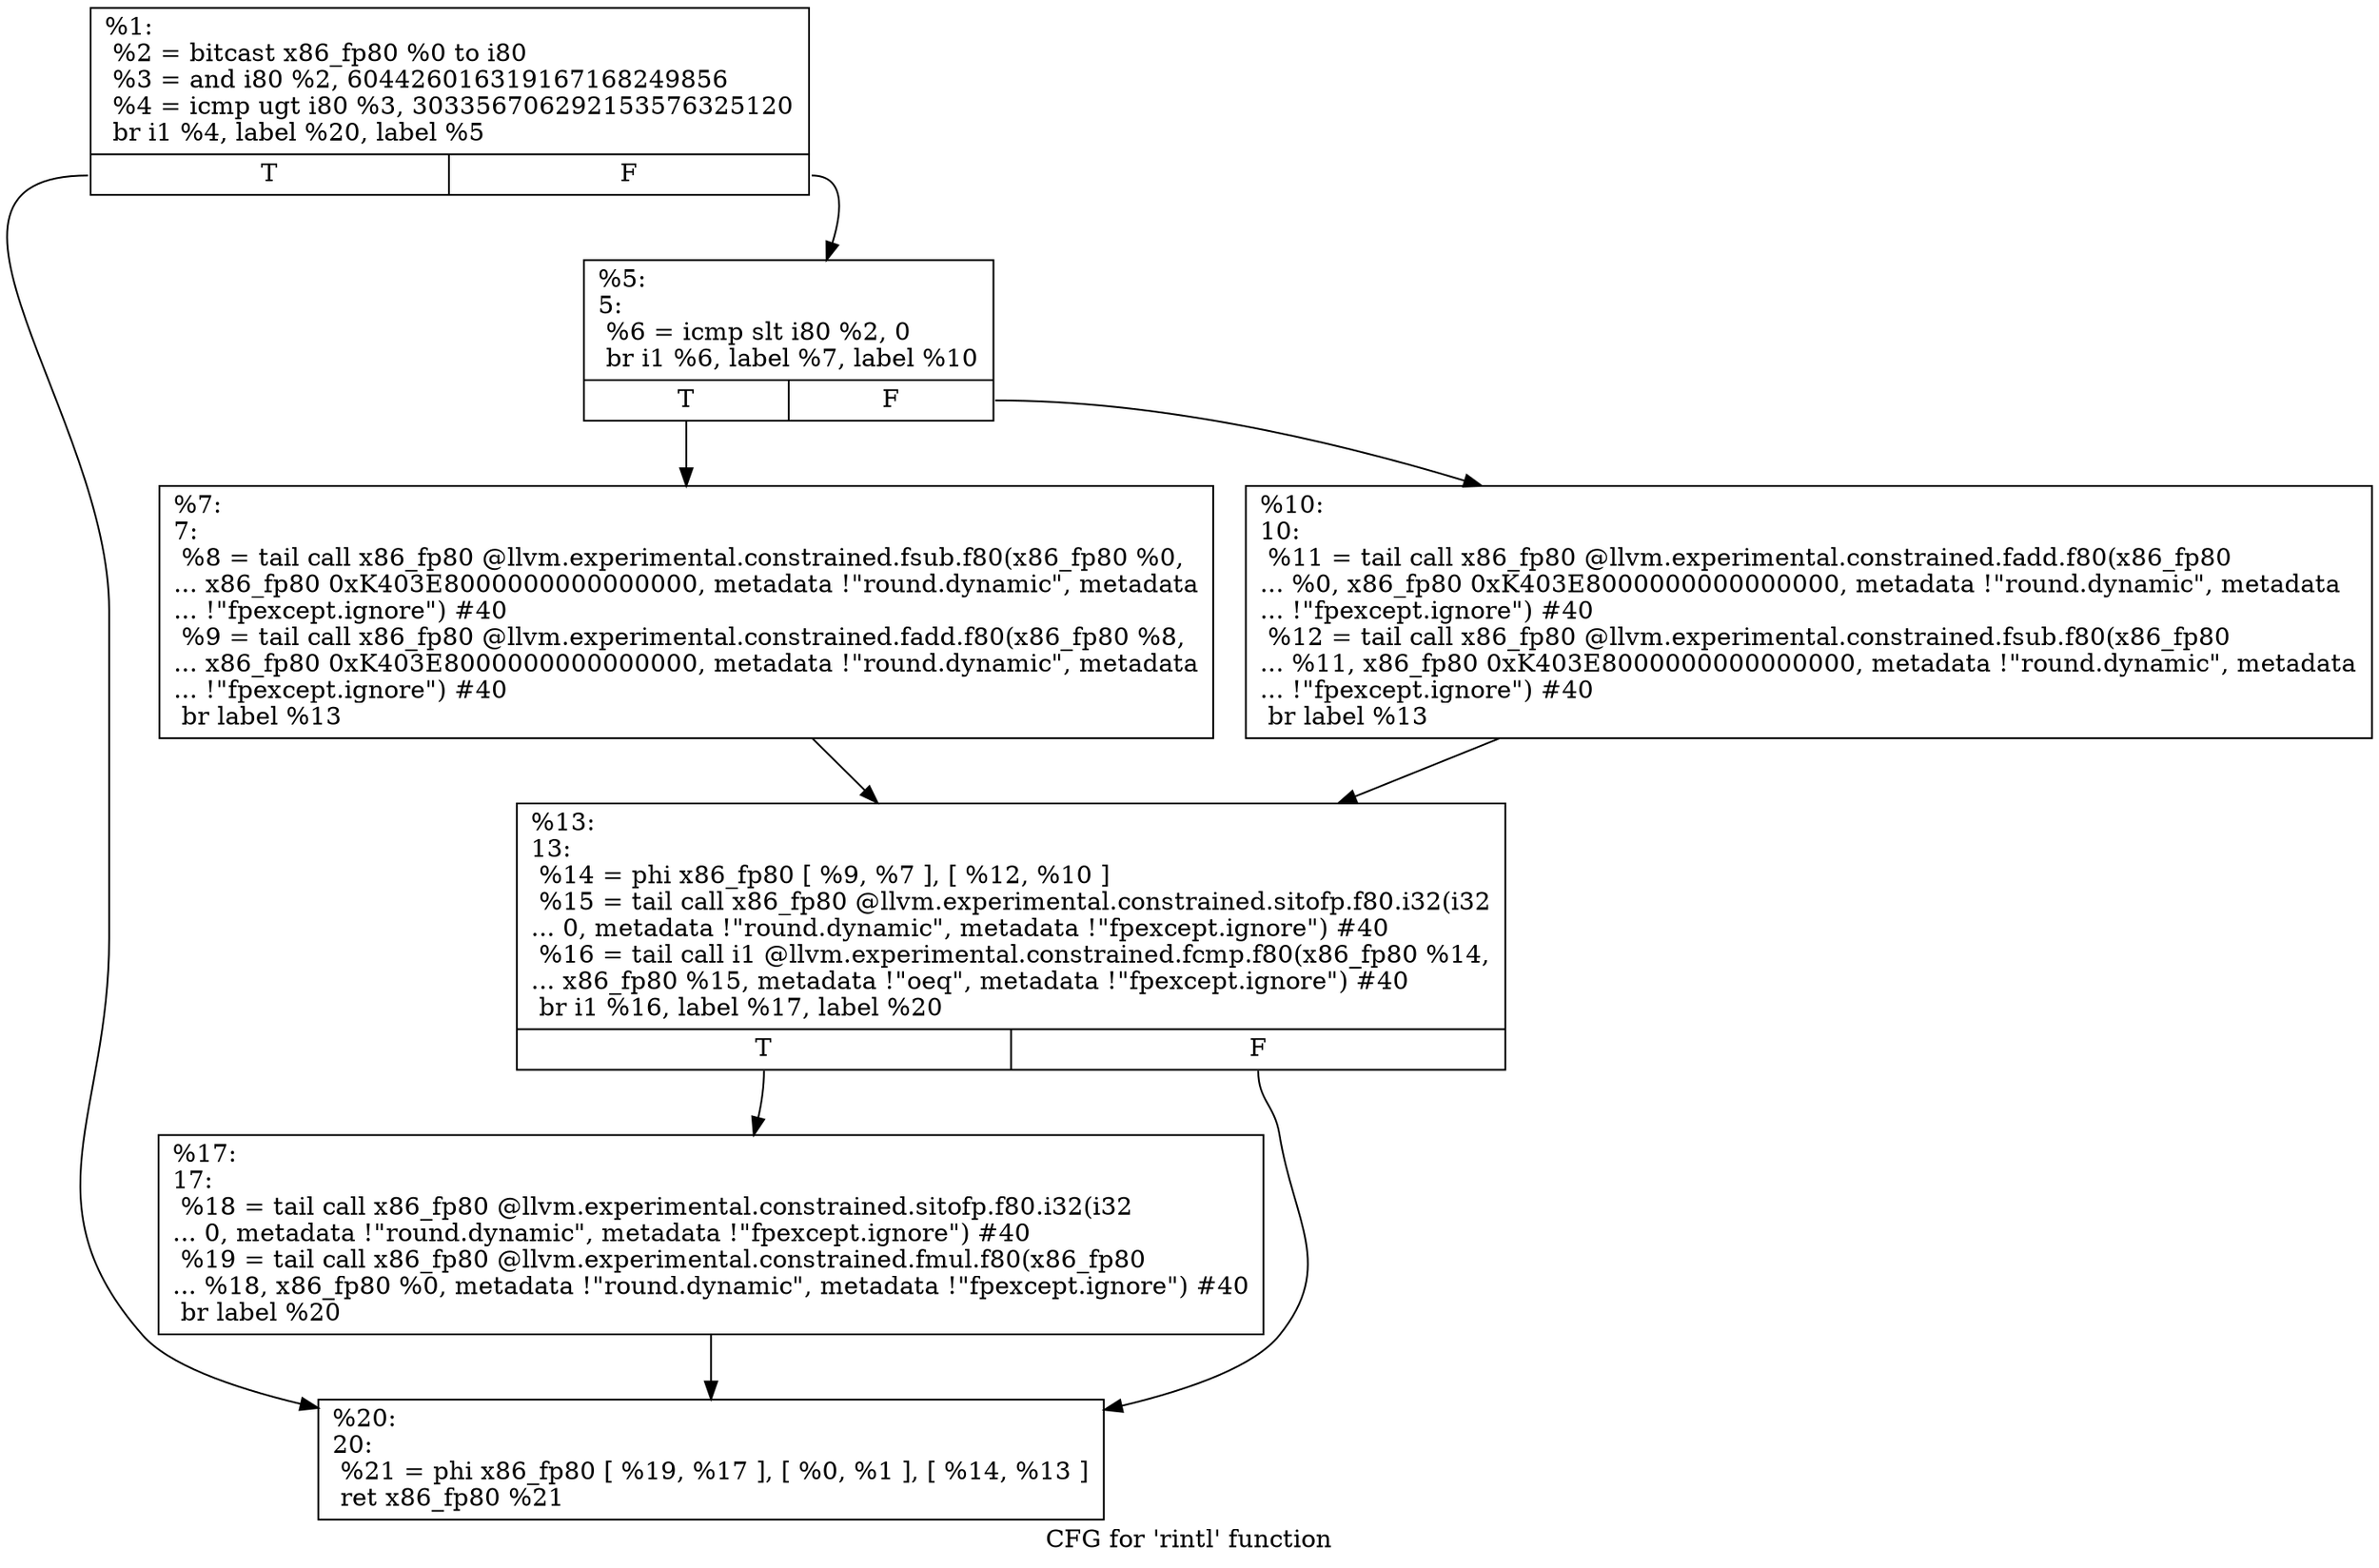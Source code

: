 digraph "CFG for 'rintl' function" {
	label="CFG for 'rintl' function";

	Node0x1d4aef0 [shape=record,label="{%1:\l  %2 = bitcast x86_fp80 %0 to i80\l  %3 = and i80 %2, 604426016319167168249856\l  %4 = icmp ugt i80 %3, 303356706292153576325120\l  br i1 %4, label %20, label %5\l|{<s0>T|<s1>F}}"];
	Node0x1d4aef0:s0 -> Node0x1d4b910;
	Node0x1d4aef0:s1 -> Node0x1d4b780;
	Node0x1d4b780 [shape=record,label="{%5:\l5:                                                \l  %6 = icmp slt i80 %2, 0\l  br i1 %6, label %7, label %10\l|{<s0>T|<s1>F}}"];
	Node0x1d4b780:s0 -> Node0x1d4b7d0;
	Node0x1d4b780:s1 -> Node0x1d4b820;
	Node0x1d4b7d0 [shape=record,label="{%7:\l7:                                                \l  %8 = tail call x86_fp80 @llvm.experimental.constrained.fsub.f80(x86_fp80 %0,\l... x86_fp80 0xK403E8000000000000000, metadata !\"round.dynamic\", metadata\l... !\"fpexcept.ignore\") #40\l  %9 = tail call x86_fp80 @llvm.experimental.constrained.fadd.f80(x86_fp80 %8,\l... x86_fp80 0xK403E8000000000000000, metadata !\"round.dynamic\", metadata\l... !\"fpexcept.ignore\") #40\l  br label %13\l}"];
	Node0x1d4b7d0 -> Node0x1d4b870;
	Node0x1d4b820 [shape=record,label="{%10:\l10:                                               \l  %11 = tail call x86_fp80 @llvm.experimental.constrained.fadd.f80(x86_fp80\l... %0, x86_fp80 0xK403E8000000000000000, metadata !\"round.dynamic\", metadata\l... !\"fpexcept.ignore\") #40\l  %12 = tail call x86_fp80 @llvm.experimental.constrained.fsub.f80(x86_fp80\l... %11, x86_fp80 0xK403E8000000000000000, metadata !\"round.dynamic\", metadata\l... !\"fpexcept.ignore\") #40\l  br label %13\l}"];
	Node0x1d4b820 -> Node0x1d4b870;
	Node0x1d4b870 [shape=record,label="{%13:\l13:                                               \l  %14 = phi x86_fp80 [ %9, %7 ], [ %12, %10 ]\l  %15 = tail call x86_fp80 @llvm.experimental.constrained.sitofp.f80.i32(i32\l... 0, metadata !\"round.dynamic\", metadata !\"fpexcept.ignore\") #40\l  %16 = tail call i1 @llvm.experimental.constrained.fcmp.f80(x86_fp80 %14,\l... x86_fp80 %15, metadata !\"oeq\", metadata !\"fpexcept.ignore\") #40\l  br i1 %16, label %17, label %20\l|{<s0>T|<s1>F}}"];
	Node0x1d4b870:s0 -> Node0x1d4b8c0;
	Node0x1d4b870:s1 -> Node0x1d4b910;
	Node0x1d4b8c0 [shape=record,label="{%17:\l17:                                               \l  %18 = tail call x86_fp80 @llvm.experimental.constrained.sitofp.f80.i32(i32\l... 0, metadata !\"round.dynamic\", metadata !\"fpexcept.ignore\") #40\l  %19 = tail call x86_fp80 @llvm.experimental.constrained.fmul.f80(x86_fp80\l... %18, x86_fp80 %0, metadata !\"round.dynamic\", metadata !\"fpexcept.ignore\") #40\l  br label %20\l}"];
	Node0x1d4b8c0 -> Node0x1d4b910;
	Node0x1d4b910 [shape=record,label="{%20:\l20:                                               \l  %21 = phi x86_fp80 [ %19, %17 ], [ %0, %1 ], [ %14, %13 ]\l  ret x86_fp80 %21\l}"];
}
